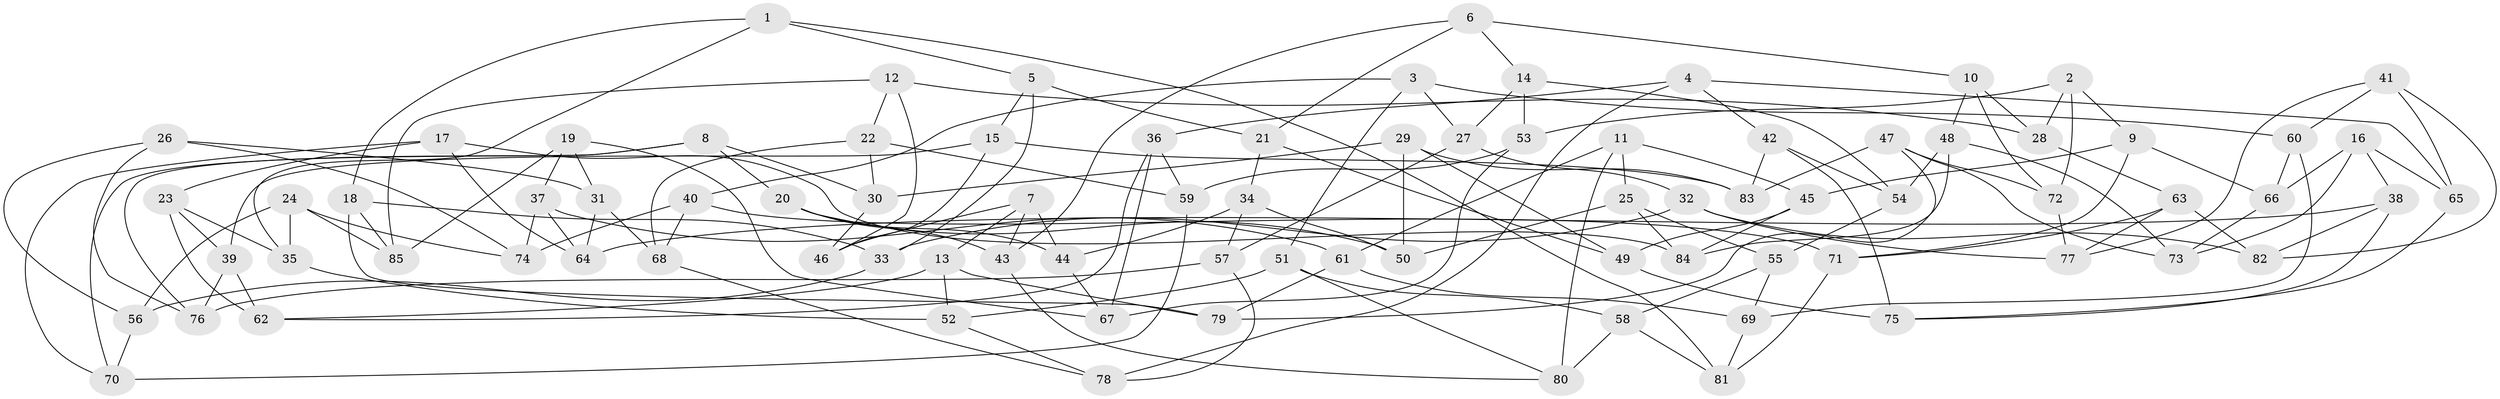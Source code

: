// Generated by graph-tools (version 1.1) at 2025/26/03/09/25 03:26:57]
// undirected, 85 vertices, 170 edges
graph export_dot {
graph [start="1"]
  node [color=gray90,style=filled];
  1;
  2;
  3;
  4;
  5;
  6;
  7;
  8;
  9;
  10;
  11;
  12;
  13;
  14;
  15;
  16;
  17;
  18;
  19;
  20;
  21;
  22;
  23;
  24;
  25;
  26;
  27;
  28;
  29;
  30;
  31;
  32;
  33;
  34;
  35;
  36;
  37;
  38;
  39;
  40;
  41;
  42;
  43;
  44;
  45;
  46;
  47;
  48;
  49;
  50;
  51;
  52;
  53;
  54;
  55;
  56;
  57;
  58;
  59;
  60;
  61;
  62;
  63;
  64;
  65;
  66;
  67;
  68;
  69;
  70;
  71;
  72;
  73;
  74;
  75;
  76;
  77;
  78;
  79;
  80;
  81;
  82;
  83;
  84;
  85;
  1 -- 5;
  1 -- 18;
  1 -- 81;
  1 -- 35;
  2 -- 9;
  2 -- 72;
  2 -- 53;
  2 -- 28;
  3 -- 51;
  3 -- 27;
  3 -- 60;
  3 -- 40;
  4 -- 65;
  4 -- 78;
  4 -- 42;
  4 -- 36;
  5 -- 15;
  5 -- 21;
  5 -- 33;
  6 -- 14;
  6 -- 21;
  6 -- 10;
  6 -- 43;
  7 -- 13;
  7 -- 43;
  7 -- 44;
  7 -- 46;
  8 -- 20;
  8 -- 30;
  8 -- 70;
  8 -- 76;
  9 -- 71;
  9 -- 45;
  9 -- 66;
  10 -- 72;
  10 -- 28;
  10 -- 48;
  11 -- 45;
  11 -- 61;
  11 -- 25;
  11 -- 80;
  12 -- 22;
  12 -- 46;
  12 -- 85;
  12 -- 28;
  13 -- 62;
  13 -- 52;
  13 -- 79;
  14 -- 53;
  14 -- 54;
  14 -- 27;
  15 -- 39;
  15 -- 83;
  15 -- 46;
  16 -- 73;
  16 -- 65;
  16 -- 66;
  16 -- 38;
  17 -- 84;
  17 -- 70;
  17 -- 23;
  17 -- 64;
  18 -- 85;
  18 -- 33;
  18 -- 79;
  19 -- 85;
  19 -- 31;
  19 -- 67;
  19 -- 37;
  20 -- 44;
  20 -- 43;
  20 -- 50;
  21 -- 49;
  21 -- 34;
  22 -- 59;
  22 -- 30;
  22 -- 68;
  23 -- 62;
  23 -- 35;
  23 -- 39;
  24 -- 74;
  24 -- 56;
  24 -- 85;
  24 -- 35;
  25 -- 50;
  25 -- 84;
  25 -- 55;
  26 -- 56;
  26 -- 74;
  26 -- 76;
  26 -- 31;
  27 -- 57;
  27 -- 32;
  28 -- 63;
  29 -- 83;
  29 -- 30;
  29 -- 49;
  29 -- 50;
  30 -- 46;
  31 -- 68;
  31 -- 64;
  32 -- 82;
  32 -- 77;
  32 -- 33;
  33 -- 56;
  34 -- 44;
  34 -- 50;
  34 -- 57;
  35 -- 52;
  36 -- 59;
  36 -- 67;
  36 -- 62;
  37 -- 61;
  37 -- 74;
  37 -- 64;
  38 -- 75;
  38 -- 64;
  38 -- 82;
  39 -- 76;
  39 -- 62;
  40 -- 74;
  40 -- 68;
  40 -- 71;
  41 -- 77;
  41 -- 82;
  41 -- 60;
  41 -- 65;
  42 -- 75;
  42 -- 83;
  42 -- 54;
  43 -- 80;
  44 -- 67;
  45 -- 49;
  45 -- 84;
  47 -- 83;
  47 -- 72;
  47 -- 79;
  47 -- 73;
  48 -- 73;
  48 -- 54;
  48 -- 84;
  49 -- 75;
  51 -- 80;
  51 -- 52;
  51 -- 58;
  52 -- 78;
  53 -- 59;
  53 -- 67;
  54 -- 55;
  55 -- 69;
  55 -- 58;
  56 -- 70;
  57 -- 76;
  57 -- 78;
  58 -- 81;
  58 -- 80;
  59 -- 70;
  60 -- 69;
  60 -- 66;
  61 -- 69;
  61 -- 79;
  63 -- 71;
  63 -- 77;
  63 -- 82;
  65 -- 75;
  66 -- 73;
  68 -- 78;
  69 -- 81;
  71 -- 81;
  72 -- 77;
}

